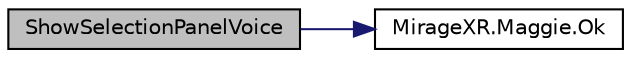 digraph "ShowSelectionPanelVoice"
{
 // INTERACTIVE_SVG=YES
 // LATEX_PDF_SIZE
  edge [fontname="Helvetica",fontsize="10",labelfontname="Helvetica",labelfontsize="10"];
  node [fontname="Helvetica",fontsize="10",shape=record];
  rankdir="LR";
  Node1 [label="ShowSelectionPanelVoice",height=0.2,width=0.4,color="black", fillcolor="grey75", style="filled", fontcolor="black",tooltip="Voice activated show selection panel."];
  Node1 -> Node2 [color="midnightblue",fontsize="10",style="solid",fontname="Helvetica"];
  Node2 [label="MirageXR.Maggie.Ok",height=0.2,width=0.4,color="black", fillcolor="white", style="filled",URL="$class_mirage_x_r_1_1_maggie.html#a6d33537130ee582b5f9d1069077b265b",tooltip="Speak out ok message."];
}
